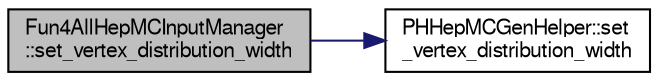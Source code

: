 digraph "Fun4AllHepMCInputManager::set_vertex_distribution_width"
{
  bgcolor="transparent";
  edge [fontname="FreeSans",fontsize="10",labelfontname="FreeSans",labelfontsize="10"];
  node [fontname="FreeSans",fontsize="10",shape=record];
  rankdir="LR";
  Node1 [label="Fun4AllHepMCInputManager\l::set_vertex_distribution_width",height=0.2,width=0.4,color="black", fillcolor="grey75", style="filled" fontcolor="black"];
  Node1 -> Node2 [color="midnightblue",fontsize="10",style="solid",fontname="FreeSans"];
  Node2 [label="PHHepMCGenHelper::set\l_vertex_distribution_width",height=0.2,width=0.4,color="black",URL="$dd/d2a/classPHHepMCGenHelper.html#a4a9dfd6131b1e3bfb1428875a88a98ea",tooltip="set the width of the vertex distribution function about the mean, use PHENIX units of cm..."];
}
